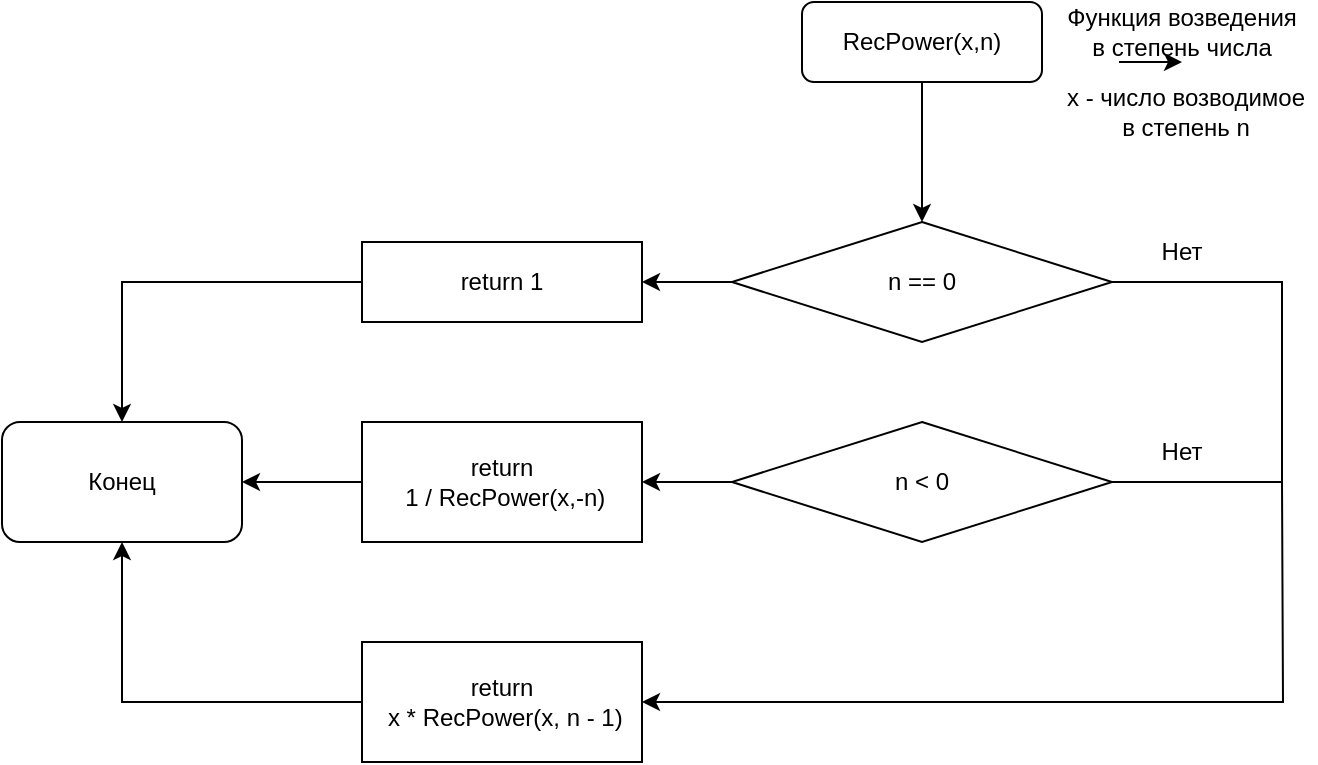 <mxfile version="26.2.2" pages="3">
  <diagram name="Функция Power" id="rp3n3Zn8wsFpfH0tXdT3">
    <mxGraphModel dx="2255" dy="893" grid="1" gridSize="10" guides="1" tooltips="1" connect="1" arrows="1" fold="1" page="1" pageScale="1" pageWidth="827" pageHeight="1169" math="0" shadow="0">
      <root>
        <mxCell id="0" />
        <mxCell id="1" parent="0" />
        <mxCell id="DAD_KeBUY3j4DqiZViYY-4" value="" style="edgeStyle=orthogonalEdgeStyle;rounded=0;orthogonalLoop=1;jettySize=auto;html=1;entryX=0.5;entryY=0;entryDx=0;entryDy=0;" parent="1" source="DAD_KeBUY3j4DqiZViYY-1" target="DAD_KeBUY3j4DqiZViYY-5" edge="1">
          <mxGeometry relative="1" as="geometry">
            <mxPoint x="340" y="220" as="targetPoint" />
          </mxGeometry>
        </mxCell>
        <mxCell id="DAD_KeBUY3j4DqiZViYY-1" value="RecPower(x,n)" style="rounded=1;whiteSpace=wrap;html=1;" parent="1" vertex="1">
          <mxGeometry x="280" y="190" width="120" height="40" as="geometry" />
        </mxCell>
        <mxCell id="DAD_KeBUY3j4DqiZViYY-3" value="x - число возводимое в степень n" style="text;html=1;align=center;verticalAlign=middle;whiteSpace=wrap;rounded=0;" parent="1" vertex="1">
          <mxGeometry x="407" y="230" width="130" height="30" as="geometry" />
        </mxCell>
        <mxCell id="DAD_KeBUY3j4DqiZViYY-11" style="edgeStyle=orthogonalEdgeStyle;rounded=0;orthogonalLoop=1;jettySize=auto;html=1;exitX=1;exitY=0.5;exitDx=0;exitDy=0;entryX=1;entryY=0.5;entryDx=0;entryDy=0;endArrow=none;endFill=0;" parent="1" source="DAD_KeBUY3j4DqiZViYY-5" target="DAD_KeBUY3j4DqiZViYY-6" edge="1">
          <mxGeometry relative="1" as="geometry">
            <Array as="points">
              <mxPoint x="520" y="330" />
              <mxPoint x="520" y="430" />
            </Array>
          </mxGeometry>
        </mxCell>
        <mxCell id="DAD_KeBUY3j4DqiZViYY-35" value="" style="edgeStyle=orthogonalEdgeStyle;rounded=0;orthogonalLoop=1;jettySize=auto;html=1;" parent="1" source="DAD_KeBUY3j4DqiZViYY-5" target="DAD_KeBUY3j4DqiZViYY-14" edge="1">
          <mxGeometry relative="1" as="geometry" />
        </mxCell>
        <mxCell id="DAD_KeBUY3j4DqiZViYY-5" value="n == 0" style="rhombus;whiteSpace=wrap;html=1;" parent="1" vertex="1">
          <mxGeometry x="245" y="300" width="190" height="60" as="geometry" />
        </mxCell>
        <mxCell id="DAD_KeBUY3j4DqiZViYY-16" value="" style="edgeStyle=orthogonalEdgeStyle;rounded=0;orthogonalLoop=1;jettySize=auto;html=1;" parent="1" source="DAD_KeBUY3j4DqiZViYY-6" target="DAD_KeBUY3j4DqiZViYY-15" edge="1">
          <mxGeometry relative="1" as="geometry" />
        </mxCell>
        <mxCell id="DAD_KeBUY3j4DqiZViYY-6" value="n &amp;lt; 0" style="rhombus;whiteSpace=wrap;html=1;" parent="1" vertex="1">
          <mxGeometry x="245" y="400" width="190" height="60" as="geometry" />
        </mxCell>
        <mxCell id="DAD_KeBUY3j4DqiZViYY-31" style="edgeStyle=orthogonalEdgeStyle;rounded=0;orthogonalLoop=1;jettySize=auto;html=1;exitX=0;exitY=0.5;exitDx=0;exitDy=0;entryX=0.5;entryY=0;entryDx=0;entryDy=0;" parent="1" source="DAD_KeBUY3j4DqiZViYY-14" target="DAD_KeBUY3j4DqiZViYY-30" edge="1">
          <mxGeometry relative="1" as="geometry" />
        </mxCell>
        <mxCell id="DAD_KeBUY3j4DqiZViYY-14" value="return 1" style="rounded=0;whiteSpace=wrap;html=1;" parent="1" vertex="1">
          <mxGeometry x="60" y="310" width="140" height="40" as="geometry" />
        </mxCell>
        <mxCell id="DAD_KeBUY3j4DqiZViYY-32" style="edgeStyle=orthogonalEdgeStyle;rounded=0;orthogonalLoop=1;jettySize=auto;html=1;entryX=1;entryY=0.5;entryDx=0;entryDy=0;" parent="1" source="DAD_KeBUY3j4DqiZViYY-15" target="DAD_KeBUY3j4DqiZViYY-30" edge="1">
          <mxGeometry relative="1" as="geometry" />
        </mxCell>
        <mxCell id="DAD_KeBUY3j4DqiZViYY-15" value="return&lt;div&gt;&amp;nbsp;1 / RecPower(x,-n)&lt;/div&gt;" style="rounded=0;whiteSpace=wrap;html=1;" parent="1" vertex="1">
          <mxGeometry x="60" y="400" width="140" height="60" as="geometry" />
        </mxCell>
        <mxCell id="DAD_KeBUY3j4DqiZViYY-23" style="edgeStyle=orthogonalEdgeStyle;rounded=0;orthogonalLoop=1;jettySize=auto;html=1;startArrow=classic;startFill=1;endArrow=none;endFill=0;" parent="1" source="DAD_KeBUY3j4DqiZViYY-17" edge="1">
          <mxGeometry relative="1" as="geometry">
            <mxPoint x="520" y="430" as="targetPoint" />
          </mxGeometry>
        </mxCell>
        <mxCell id="DAD_KeBUY3j4DqiZViYY-33" style="edgeStyle=orthogonalEdgeStyle;rounded=0;orthogonalLoop=1;jettySize=auto;html=1;entryX=0.5;entryY=1;entryDx=0;entryDy=0;" parent="1" source="DAD_KeBUY3j4DqiZViYY-17" target="DAD_KeBUY3j4DqiZViYY-30" edge="1">
          <mxGeometry relative="1" as="geometry" />
        </mxCell>
        <mxCell id="DAD_KeBUY3j4DqiZViYY-17" value="return&lt;div&gt;&amp;nbsp;x * RecPower(x, n - 1)&lt;/div&gt;" style="rounded=0;whiteSpace=wrap;html=1;" parent="1" vertex="1">
          <mxGeometry x="60" y="510" width="140" height="60" as="geometry" />
        </mxCell>
        <mxCell id="DAD_KeBUY3j4DqiZViYY-25" value="Нет" style="text;html=1;align=center;verticalAlign=middle;whiteSpace=wrap;rounded=0;" parent="1" vertex="1">
          <mxGeometry x="440" y="300" width="60" height="30" as="geometry" />
        </mxCell>
        <mxCell id="DAD_KeBUY3j4DqiZViYY-26" value="Нет" style="text;html=1;align=center;verticalAlign=middle;whiteSpace=wrap;rounded=0;" parent="1" vertex="1">
          <mxGeometry x="440" y="400" width="60" height="30" as="geometry" />
        </mxCell>
        <mxCell id="DAD_KeBUY3j4DqiZViYY-28" value="Функция возведения в степень числа" style="text;html=1;align=center;verticalAlign=middle;whiteSpace=wrap;rounded=0;" parent="1" vertex="1">
          <mxGeometry x="407" y="190" width="126" height="30" as="geometry" />
        </mxCell>
        <mxCell id="DAD_KeBUY3j4DqiZViYY-29" style="edgeStyle=orthogonalEdgeStyle;rounded=0;orthogonalLoop=1;jettySize=auto;html=1;exitX=0.25;exitY=1;exitDx=0;exitDy=0;entryX=0.5;entryY=1;entryDx=0;entryDy=0;" parent="1" source="DAD_KeBUY3j4DqiZViYY-28" target="DAD_KeBUY3j4DqiZViYY-28" edge="1">
          <mxGeometry relative="1" as="geometry" />
        </mxCell>
        <mxCell id="DAD_KeBUY3j4DqiZViYY-30" value="Конец" style="rounded=1;whiteSpace=wrap;html=1;" parent="1" vertex="1">
          <mxGeometry x="-120" y="400" width="120" height="60" as="geometry" />
        </mxCell>
      </root>
    </mxGraphModel>
  </diagram>
  <diagram id="QGhZkMO5nRV6bbyNgkfp" name="функция ReSum">
    <mxGraphModel dx="1428" dy="893" grid="1" gridSize="10" guides="1" tooltips="1" connect="1" arrows="1" fold="1" page="1" pageScale="1" pageWidth="827" pageHeight="1169" math="0" shadow="0">
      <root>
        <mxCell id="0" />
        <mxCell id="1" parent="0" />
        <mxCell id="isFU2Dh-bJeFz8nAvX-N-3" value="" style="edgeStyle=orthogonalEdgeStyle;rounded=0;orthogonalLoop=1;jettySize=auto;html=1;" parent="1" source="isFU2Dh-bJeFz8nAvX-N-1" target="isFU2Dh-bJeFz8nAvX-N-5" edge="1">
          <mxGeometry relative="1" as="geometry">
            <mxPoint x="370" y="170" as="targetPoint" />
          </mxGeometry>
        </mxCell>
        <mxCell id="isFU2Dh-bJeFz8nAvX-N-1" value="RecSum(array, i)" style="rounded=1;whiteSpace=wrap;html=1;" parent="1" vertex="1">
          <mxGeometry x="310" y="130" width="120" height="50" as="geometry" />
        </mxCell>
        <mxCell id="isFU2Dh-bJeFz8nAvX-N-4" value="&lt;b&gt;array&lt;/b&gt; - вектор&lt;div&gt;&lt;b&gt;i&lt;/b&gt; - индекс элемента с которого осуществляется расчет&lt;/div&gt;" style="text;html=1;align=left;verticalAlign=middle;whiteSpace=wrap;rounded=0;" parent="1" vertex="1">
          <mxGeometry x="440" y="170" width="170" height="50" as="geometry" />
        </mxCell>
        <mxCell id="isFU2Dh-bJeFz8nAvX-N-7" value="" style="edgeStyle=orthogonalEdgeStyle;rounded=0;orthogonalLoop=1;jettySize=auto;html=1;" parent="1" source="isFU2Dh-bJeFz8nAvX-N-5" target="isFU2Dh-bJeFz8nAvX-N-6" edge="1">
          <mxGeometry relative="1" as="geometry" />
        </mxCell>
        <mxCell id="isFU2Dh-bJeFz8nAvX-N-10" style="edgeStyle=orthogonalEdgeStyle;rounded=0;orthogonalLoop=1;jettySize=auto;html=1;exitX=1;exitY=0.5;exitDx=0;exitDy=0;" parent="1" source="isFU2Dh-bJeFz8nAvX-N-5" target="isFU2Dh-bJeFz8nAvX-N-8" edge="1">
          <mxGeometry relative="1" as="geometry">
            <Array as="points">
              <mxPoint x="520" y="290" />
              <mxPoint x="520" y="350" />
              <mxPoint x="370" y="350" />
            </Array>
          </mxGeometry>
        </mxCell>
        <mxCell id="isFU2Dh-bJeFz8nAvX-N-5" value="if (i &amp;gt;= длина(array))" style="rhombus;whiteSpace=wrap;html=1;" parent="1" vertex="1">
          <mxGeometry x="300" y="250" width="140" height="80" as="geometry" />
        </mxCell>
        <mxCell id="isFU2Dh-bJeFz8nAvX-N-16" style="edgeStyle=orthogonalEdgeStyle;rounded=0;orthogonalLoop=1;jettySize=auto;html=1;exitX=0;exitY=0.5;exitDx=0;exitDy=0;" parent="1" source="isFU2Dh-bJeFz8nAvX-N-6" edge="1">
          <mxGeometry relative="1" as="geometry">
            <mxPoint x="370" y="470" as="targetPoint" />
            <Array as="points">
              <mxPoint x="80" y="290" />
              <mxPoint x="80" y="470" />
            </Array>
          </mxGeometry>
        </mxCell>
        <mxCell id="isFU2Dh-bJeFz8nAvX-N-6" value="return 0" style="rounded=0;whiteSpace=wrap;html=1;" parent="1" vertex="1">
          <mxGeometry x="120" y="265" width="120" height="50" as="geometry" />
        </mxCell>
        <mxCell id="isFU2Dh-bJeFz8nAvX-N-13" value="" style="edgeStyle=orthogonalEdgeStyle;rounded=0;orthogonalLoop=1;jettySize=auto;html=1;" parent="1" source="isFU2Dh-bJeFz8nAvX-N-8" target="isFU2Dh-bJeFz8nAvX-N-12" edge="1">
          <mxGeometry relative="1" as="geometry" />
        </mxCell>
        <mxCell id="isFU2Dh-bJeFz8nAvX-N-8" value="term = 1.0 / ((array[i] - 1) * array[i] * (array[i] + 1))" style="rounded=0;whiteSpace=wrap;html=1;" parent="1" vertex="1">
          <mxGeometry x="235" y="400" width="270" height="60" as="geometry" />
        </mxCell>
        <mxCell id="isFU2Dh-bJeFz8nAvX-N-15" value="" style="edgeStyle=orthogonalEdgeStyle;rounded=0;orthogonalLoop=1;jettySize=auto;html=1;" parent="1" source="isFU2Dh-bJeFz8nAvX-N-12" target="isFU2Dh-bJeFz8nAvX-N-14" edge="1">
          <mxGeometry relative="1" as="geometry" />
        </mxCell>
        <mxCell id="isFU2Dh-bJeFz8nAvX-N-12" value="return term + RecSum(array, i + 1)" style="rounded=0;whiteSpace=wrap;html=1;" parent="1" vertex="1">
          <mxGeometry x="275" y="500" width="190" height="50" as="geometry" />
        </mxCell>
        <mxCell id="isFU2Dh-bJeFz8nAvX-N-14" value="Конец" style="rounded=1;whiteSpace=wrap;html=1;" parent="1" vertex="1">
          <mxGeometry x="310" y="630" width="120" height="50" as="geometry" />
        </mxCell>
      </root>
    </mxGraphModel>
  </diagram>
  <diagram id="oKWLN959ryP7SjlmYBjo" name="Основное тело программы">
    <mxGraphModel dx="2037" dy="1213" grid="1" gridSize="10" guides="1" tooltips="1" connect="1" arrows="1" fold="1" page="1" pageScale="1" pageWidth="827" pageHeight="1169" math="0" shadow="0">
      <root>
        <mxCell id="0" />
        <mxCell id="1" parent="0" />
        <mxCell id="zHWUF3jRDlUVp-wjqmjw-3" value="" style="edgeStyle=orthogonalEdgeStyle;rounded=0;orthogonalLoop=1;jettySize=auto;html=1;" edge="1" parent="1" source="zHWUF3jRDlUVp-wjqmjw-1" target="zHWUF3jRDlUVp-wjqmjw-2">
          <mxGeometry relative="1" as="geometry" />
        </mxCell>
        <mxCell id="zHWUF3jRDlUVp-wjqmjw-1" value="Начало" style="rounded=1;whiteSpace=wrap;html=1;" vertex="1" parent="1">
          <mxGeometry x="330" y="80" width="120" height="40" as="geometry" />
        </mxCell>
        <mxCell id="zHWUF3jRDlUVp-wjqmjw-9" style="edgeStyle=orthogonalEdgeStyle;rounded=0;orthogonalLoop=1;jettySize=auto;html=1;exitX=0;exitY=0.5;exitDx=0;exitDy=0;" edge="1" parent="1" source="zHWUF3jRDlUVp-wjqmjw-2" target="zHWUF3jRDlUVp-wjqmjw-4">
          <mxGeometry relative="1" as="geometry">
            <Array as="points">
              <mxPoint x="240" y="195" />
              <mxPoint x="240" y="250" />
              <mxPoint x="390" y="250" />
            </Array>
          </mxGeometry>
        </mxCell>
        <mxCell id="zHWUF3jRDlUVp-wjqmjw-2" value="while(true)" style="rhombus;whiteSpace=wrap;html=1;" vertex="1" parent="1">
          <mxGeometry x="302.5" y="160" width="175" height="70" as="geometry" />
        </mxCell>
        <mxCell id="zHWUF3jRDlUVp-wjqmjw-13" value="" style="edgeStyle=orthogonalEdgeStyle;rounded=0;orthogonalLoop=1;jettySize=auto;html=1;" edge="1" parent="1" source="zHWUF3jRDlUVp-wjqmjw-4" target="zHWUF3jRDlUVp-wjqmjw-11">
          <mxGeometry relative="1" as="geometry" />
        </mxCell>
        <mxCell id="zHWUF3jRDlUVp-wjqmjw-4" value="Вывод информации по выбору методов" style="shape=parallelogram;perimeter=parallelogramPerimeter;whiteSpace=wrap;html=1;fixedSize=1;" vertex="1" parent="1">
          <mxGeometry x="310" y="270" width="160" height="60" as="geometry" />
        </mxCell>
        <mxCell id="zHWUF3jRDlUVp-wjqmjw-15" style="edgeStyle=orthogonalEdgeStyle;rounded=0;orthogonalLoop=1;jettySize=auto;html=1;exitX=1;exitY=0.5;exitDx=0;exitDy=0;entryX=1;entryY=0.5;entryDx=0;entryDy=0;" edge="1" parent="1" source="zHWUF3jRDlUVp-wjqmjw-5" target="zHWUF3jRDlUVp-wjqmjw-6">
          <mxGeometry relative="1" as="geometry">
            <Array as="points">
              <mxPoint x="560" y="480" />
              <mxPoint x="560" y="710" />
            </Array>
          </mxGeometry>
        </mxCell>
        <mxCell id="zHWUF3jRDlUVp-wjqmjw-29" style="edgeStyle=orthogonalEdgeStyle;rounded=0;orthogonalLoop=1;jettySize=auto;html=1;" edge="1" parent="1" source="zHWUF3jRDlUVp-wjqmjw-5" target="zHWUF3jRDlUVp-wjqmjw-19">
          <mxGeometry relative="1" as="geometry">
            <Array as="points">
              <mxPoint x="230" y="480" />
              <mxPoint x="230" y="560" />
            </Array>
          </mxGeometry>
        </mxCell>
        <mxCell id="zHWUF3jRDlUVp-wjqmjw-5" value="case 1" style="rhombus;whiteSpace=wrap;html=1;" vertex="1" parent="1">
          <mxGeometry x="298.75" y="450" width="180" height="60" as="geometry" />
        </mxCell>
        <mxCell id="zHWUF3jRDlUVp-wjqmjw-17" style="edgeStyle=orthogonalEdgeStyle;rounded=0;orthogonalLoop=1;jettySize=auto;html=1;entryX=1;entryY=0.5;entryDx=0;entryDy=0;" edge="1" parent="1" source="zHWUF3jRDlUVp-wjqmjw-6" target="zHWUF3jRDlUVp-wjqmjw-7">
          <mxGeometry relative="1" as="geometry">
            <Array as="points">
              <mxPoint x="560" y="710" />
              <mxPoint x="560" y="960" />
            </Array>
          </mxGeometry>
        </mxCell>
        <mxCell id="zHWUF3jRDlUVp-wjqmjw-32" style="edgeStyle=orthogonalEdgeStyle;rounded=0;orthogonalLoop=1;jettySize=auto;html=1;entryX=0.5;entryY=0;entryDx=0;entryDy=0;" edge="1" parent="1" source="zHWUF3jRDlUVp-wjqmjw-6" target="zHWUF3jRDlUVp-wjqmjw-25">
          <mxGeometry relative="1" as="geometry">
            <Array as="points">
              <mxPoint x="210" y="710" />
              <mxPoint x="210" y="760" />
              <mxPoint x="390" y="760" />
            </Array>
          </mxGeometry>
        </mxCell>
        <mxCell id="zHWUF3jRDlUVp-wjqmjw-6" value="case 2" style="rhombus;whiteSpace=wrap;html=1;" vertex="1" parent="1">
          <mxGeometry x="300" y="680" width="180" height="60" as="geometry" />
        </mxCell>
        <mxCell id="zHWUF3jRDlUVp-wjqmjw-18" style="edgeStyle=orthogonalEdgeStyle;rounded=0;orthogonalLoop=1;jettySize=auto;html=1;entryX=1;entryY=0.5;entryDx=0;entryDy=0;" edge="1" parent="1" source="zHWUF3jRDlUVp-wjqmjw-7" target="zHWUF3jRDlUVp-wjqmjw-8">
          <mxGeometry relative="1" as="geometry">
            <Array as="points">
              <mxPoint x="560" y="960" />
              <mxPoint x="560" y="1139" />
            </Array>
          </mxGeometry>
        </mxCell>
        <mxCell id="zHWUF3jRDlUVp-wjqmjw-37" style="edgeStyle=orthogonalEdgeStyle;rounded=0;orthogonalLoop=1;jettySize=auto;html=1;" edge="1" parent="1" source="zHWUF3jRDlUVp-wjqmjw-7" target="zHWUF3jRDlUVp-wjqmjw-34">
          <mxGeometry relative="1" as="geometry">
            <Array as="points">
              <mxPoint x="200" y="960" />
              <mxPoint x="200" y="1010" />
              <mxPoint x="388" y="1010" />
            </Array>
          </mxGeometry>
        </mxCell>
        <mxCell id="zHWUF3jRDlUVp-wjqmjw-7" value="case 3" style="rhombus;whiteSpace=wrap;html=1;" vertex="1" parent="1">
          <mxGeometry x="298.75" y="930" width="180" height="60" as="geometry" />
        </mxCell>
        <mxCell id="zHWUF3jRDlUVp-wjqmjw-36" style="edgeStyle=orthogonalEdgeStyle;rounded=0;orthogonalLoop=1;jettySize=auto;html=1;" edge="1" parent="1" source="zHWUF3jRDlUVp-wjqmjw-8" target="zHWUF3jRDlUVp-wjqmjw-35">
          <mxGeometry relative="1" as="geometry">
            <Array as="points">
              <mxPoint x="190" y="1139" />
              <mxPoint x="190" y="1190" />
              <mxPoint x="390" y="1190" />
            </Array>
          </mxGeometry>
        </mxCell>
        <mxCell id="zHWUF3jRDlUVp-wjqmjw-8" value="case 4" style="rhombus;whiteSpace=wrap;html=1;" vertex="1" parent="1">
          <mxGeometry x="297.5" y="1109" width="180" height="60" as="geometry" />
        </mxCell>
        <mxCell id="zHWUF3jRDlUVp-wjqmjw-14" value="" style="edgeStyle=orthogonalEdgeStyle;rounded=0;orthogonalLoop=1;jettySize=auto;html=1;" edge="1" parent="1" source="zHWUF3jRDlUVp-wjqmjw-11" target="zHWUF3jRDlUVp-wjqmjw-5">
          <mxGeometry relative="1" as="geometry" />
        </mxCell>
        <mxCell id="zHWUF3jRDlUVp-wjqmjw-11" value="valueCase" style="rounded=0;whiteSpace=wrap;html=1;" vertex="1" parent="1">
          <mxGeometry x="329" y="360" width="120" height="60" as="geometry" />
        </mxCell>
        <mxCell id="zHWUF3jRDlUVp-wjqmjw-12" value="Ввод переменной для case" style="text;html=1;align=center;verticalAlign=middle;whiteSpace=wrap;rounded=0;" vertex="1" parent="1">
          <mxGeometry x="460" y="375" width="60" height="30" as="geometry" />
        </mxCell>
        <mxCell id="zHWUF3jRDlUVp-wjqmjw-30" value="" style="edgeStyle=orthogonalEdgeStyle;rounded=0;orthogonalLoop=1;jettySize=auto;html=1;" edge="1" parent="1" source="zHWUF3jRDlUVp-wjqmjw-19" target="zHWUF3jRDlUVp-wjqmjw-28">
          <mxGeometry relative="1" as="geometry" />
        </mxCell>
        <mxCell id="zHWUF3jRDlUVp-wjqmjw-19" value="Power(x, n)" style="rounded=0;whiteSpace=wrap;html=1;" vertex="1" parent="1">
          <mxGeometry x="329" y="540" width="120" height="40" as="geometry" />
        </mxCell>
        <mxCell id="zHWUF3jRDlUVp-wjqmjw-33" value="" style="edgeStyle=orthogonalEdgeStyle;rounded=0;orthogonalLoop=1;jettySize=auto;html=1;" edge="1" parent="1" source="zHWUF3jRDlUVp-wjqmjw-25" target="zHWUF3jRDlUVp-wjqmjw-31">
          <mxGeometry relative="1" as="geometry" />
        </mxCell>
        <mxCell id="zHWUF3jRDlUVp-wjqmjw-25" value="RecSum(vector, 1)" style="rounded=0;whiteSpace=wrap;html=1;" vertex="1" parent="1">
          <mxGeometry x="330" y="780" width="120" height="40" as="geometry" />
        </mxCell>
        <mxCell id="zHWUF3jRDlUVp-wjqmjw-46" style="edgeStyle=orthogonalEdgeStyle;rounded=0;orthogonalLoop=1;jettySize=auto;html=1;" edge="1" parent="1" source="zHWUF3jRDlUVp-wjqmjw-28">
          <mxGeometry relative="1" as="geometry">
            <mxPoint x="70" y="880" as="targetPoint" />
          </mxGeometry>
        </mxCell>
        <mxCell id="zHWUF3jRDlUVp-wjqmjw-28" value="Вывод pезультата Power(x, n)" style="shape=parallelogram;perimeter=parallelogramPerimeter;whiteSpace=wrap;html=1;fixedSize=1;" vertex="1" parent="1">
          <mxGeometry x="315.5" y="610" width="149" height="40" as="geometry" />
        </mxCell>
        <mxCell id="zHWUF3jRDlUVp-wjqmjw-44" style="edgeStyle=orthogonalEdgeStyle;rounded=0;orthogonalLoop=1;jettySize=auto;html=1;" edge="1" parent="1" source="zHWUF3jRDlUVp-wjqmjw-31">
          <mxGeometry relative="1" as="geometry">
            <mxPoint x="70" y="1070" as="targetPoint" />
          </mxGeometry>
        </mxCell>
        <mxCell id="zHWUF3jRDlUVp-wjqmjw-31" value="Вывод pезультата RecSum(vector, 1)" style="shape=parallelogram;perimeter=parallelogramPerimeter;whiteSpace=wrap;html=1;fixedSize=1;" vertex="1" parent="1">
          <mxGeometry x="315.5" y="860" width="149" height="40" as="geometry" />
        </mxCell>
        <mxCell id="zHWUF3jRDlUVp-wjqmjw-43" style="edgeStyle=orthogonalEdgeStyle;rounded=0;orthogonalLoop=1;jettySize=auto;html=1;entryX=0;entryY=0.5;entryDx=0;entryDy=0;" edge="1" parent="1" source="zHWUF3jRDlUVp-wjqmjw-34" target="zHWUF3jRDlUVp-wjqmjw-38">
          <mxGeometry relative="1" as="geometry">
            <Array as="points">
              <mxPoint x="70" y="1065" />
              <mxPoint x="70" y="1360" />
            </Array>
          </mxGeometry>
        </mxCell>
        <mxCell id="zHWUF3jRDlUVp-wjqmjw-34" value="Console.Clear()" style="rounded=0;whiteSpace=wrap;html=1;" vertex="1" parent="1">
          <mxGeometry x="330" y="1040" width="120" height="50" as="geometry" />
        </mxCell>
        <mxCell id="zHWUF3jRDlUVp-wjqmjw-42" value="" style="edgeStyle=orthogonalEdgeStyle;rounded=0;orthogonalLoop=1;jettySize=auto;html=1;" edge="1" parent="1" source="zHWUF3jRDlUVp-wjqmjw-35" target="zHWUF3jRDlUVp-wjqmjw-38">
          <mxGeometry relative="1" as="geometry" />
        </mxCell>
        <mxCell id="zHWUF3jRDlUVp-wjqmjw-35" value="Выход из цикла while" style="rounded=0;whiteSpace=wrap;html=1;" vertex="1" parent="1">
          <mxGeometry x="330" y="1210" width="120" height="40" as="geometry" />
        </mxCell>
        <mxCell id="zHWUF3jRDlUVp-wjqmjw-38" value="Конец" style="rounded=1;whiteSpace=wrap;html=1;" vertex="1" parent="1">
          <mxGeometry x="330" y="1340" width="120" height="40" as="geometry" />
        </mxCell>
      </root>
    </mxGraphModel>
  </diagram>
</mxfile>
